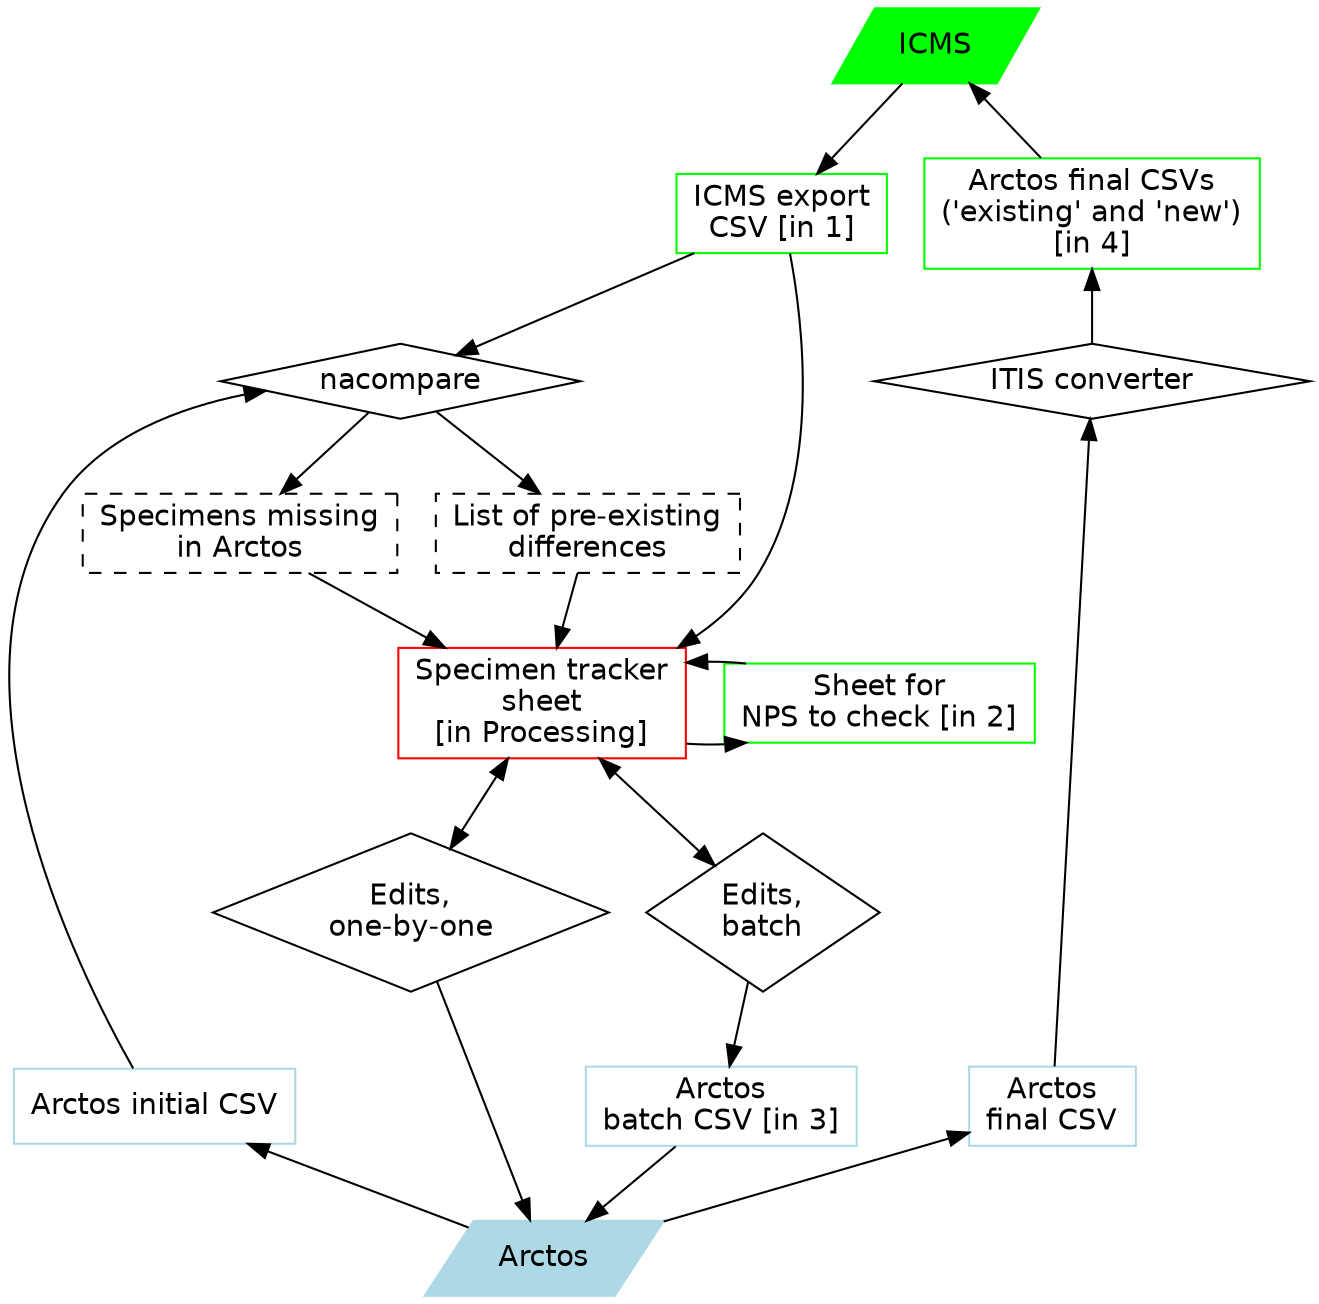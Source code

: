 digraph flow {
    node [fontname="Helvetica",shape=box];
    edge [fontname="Courier", len=1.5];
    overlap=false;
    //rankdir=BT;
    newrank=true;
    ranksep=0.5
    icms [label="ICMS", shape=parallelogram,color=green,style=filled]
    //
    icms -> csv1 ;
    icms -> csv3 [dir=back];
    //
    subgraph icms1 {
        rank=same;
        csv1 [label="ICMS export\nCSV [in 1]",color=green]
        csv3 [label="Arctos final CSVs\n('existing' and 'new')\n[in 4]",
        color=green]
    };
    //
    csv1 -> nacompare;
    csv1 -> spectracker ;
    nacompare -> notes1
    nacompare -> notes2 ;
    notes1 -> spectracker
    notes2 -> spectracker
    csv3 -> itis [dir=back];
    //
    subgraph ala1 {
        rank=same;
        nacompare [shape=diamond];
        itis [label="ITIS converter",shape=diamond];
    }
    //
    subgraph ala2 {
        rank=same;
        spectracker [label="Specimen tracker\nsheet\n[in Processing]",
                     color=red];
        npscheck [label="Sheet for\nNPS to check [in 2]",color=green];
        //invis1 [style=invis,label=""]
    }
    //
    subgraph ala3 {
        rank=same;
        notes1 [label="List of pre-existing\ndifferences",style=dashed];
        notes2 [label="Specimens missing\nin Arctos",style=dashed];
    }
    //
    subgraph ala4 {
        rank=same;
        edits1 [label="Edits,\none-by-one",shape=diamond];
        edits2 [label="Edits,\nbatch",shape=diamond];
    };
    //
    
    nacompare -> csv2 [dir=back];
    spectracker -> npscheck;
    npscheck -> spectracker
    spectracker -> edits1 [dir=both];
    spectracker -> edits2 [dir=both];
    itis -> csv4 [dir=back];
    //
    subgraph arctos1 {
        rank=same
        csv2 [label="Arctos initial CSV",color=lightblue]
        csv4 [label="Arctos\nfinal CSV",color=lightblue]
        csv5 [label="Arctos\nbatch CSV [in 3]",color=lightblue]
    };
    edits1 -> arctos ;
    edits2 -> csv5
    csv2 -> arctos  [dir=back];
    csv4 -> arctos  [dir=back];
    csv5 -> arctos
    //
    arctos [label="Arctos", shape=parallelogram, color=lightblue,
                style=filled];
    
/*

*/
}
    
